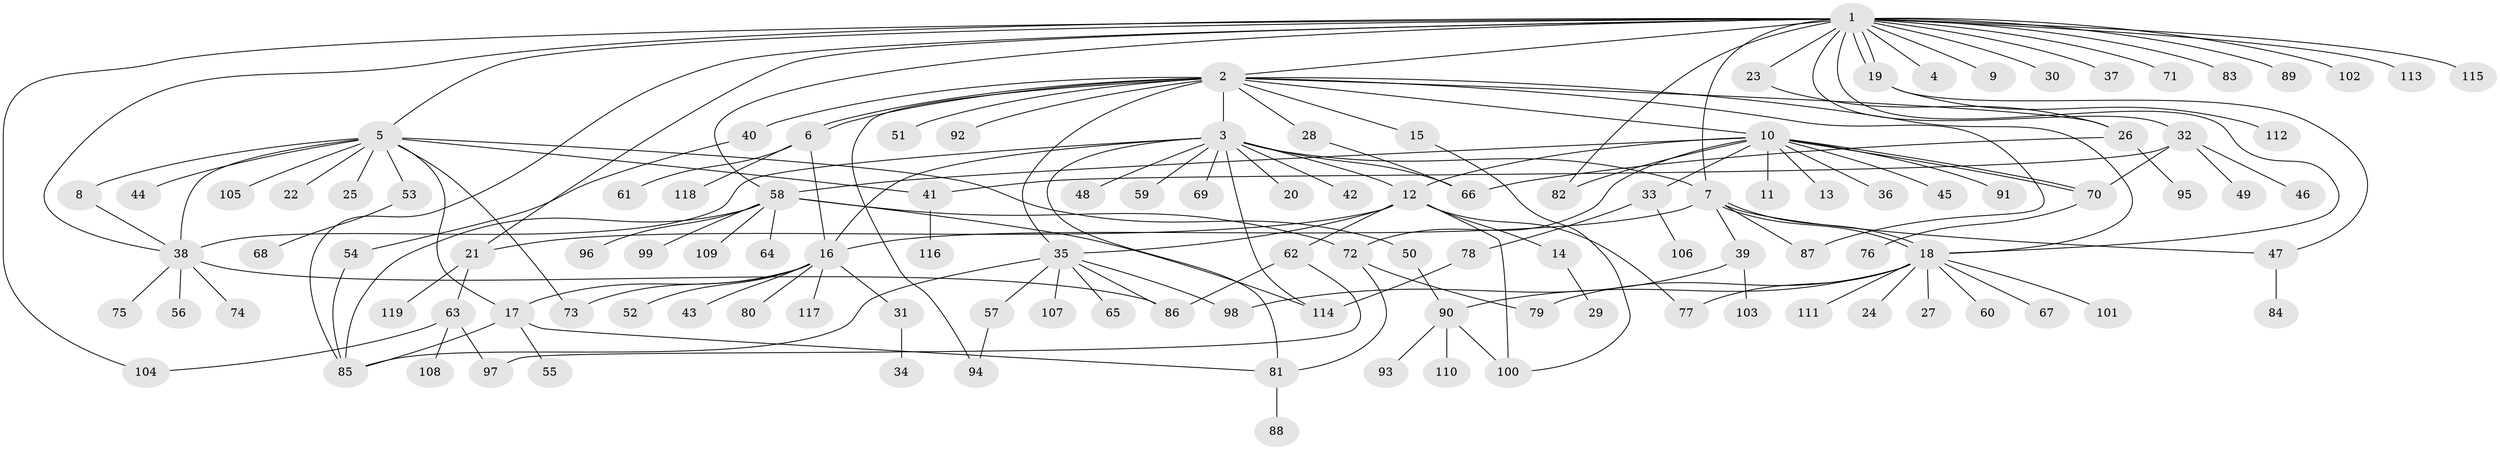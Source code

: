 // coarse degree distribution, {24: 0.010309278350515464, 17: 0.010309278350515464, 11: 0.030927835051546393, 1: 0.5979381443298969, 4: 0.041237113402061855, 15: 0.010309278350515464, 7: 0.020618556701030927, 8: 0.020618556701030927, 2: 0.15463917525773196, 12: 0.010309278350515464, 3: 0.05154639175257732, 6: 0.010309278350515464, 5: 0.020618556701030927, 10: 0.010309278350515464}
// Generated by graph-tools (version 1.1) at 2025/23/03/03/25 07:23:54]
// undirected, 119 vertices, 164 edges
graph export_dot {
graph [start="1"]
  node [color=gray90,style=filled];
  1;
  2;
  3;
  4;
  5;
  6;
  7;
  8;
  9;
  10;
  11;
  12;
  13;
  14;
  15;
  16;
  17;
  18;
  19;
  20;
  21;
  22;
  23;
  24;
  25;
  26;
  27;
  28;
  29;
  30;
  31;
  32;
  33;
  34;
  35;
  36;
  37;
  38;
  39;
  40;
  41;
  42;
  43;
  44;
  45;
  46;
  47;
  48;
  49;
  50;
  51;
  52;
  53;
  54;
  55;
  56;
  57;
  58;
  59;
  60;
  61;
  62;
  63;
  64;
  65;
  66;
  67;
  68;
  69;
  70;
  71;
  72;
  73;
  74;
  75;
  76;
  77;
  78;
  79;
  80;
  81;
  82;
  83;
  84;
  85;
  86;
  87;
  88;
  89;
  90;
  91;
  92;
  93;
  94;
  95;
  96;
  97;
  98;
  99;
  100;
  101;
  102;
  103;
  104;
  105;
  106;
  107;
  108;
  109;
  110;
  111;
  112;
  113;
  114;
  115;
  116;
  117;
  118;
  119;
  1 -- 2;
  1 -- 4;
  1 -- 5;
  1 -- 7;
  1 -- 9;
  1 -- 18;
  1 -- 19;
  1 -- 19;
  1 -- 21;
  1 -- 23;
  1 -- 30;
  1 -- 32;
  1 -- 37;
  1 -- 38;
  1 -- 58;
  1 -- 71;
  1 -- 82;
  1 -- 83;
  1 -- 85;
  1 -- 89;
  1 -- 102;
  1 -- 104;
  1 -- 113;
  1 -- 115;
  2 -- 3;
  2 -- 6;
  2 -- 6;
  2 -- 10;
  2 -- 15;
  2 -- 18;
  2 -- 26;
  2 -- 28;
  2 -- 35;
  2 -- 40;
  2 -- 51;
  2 -- 87;
  2 -- 92;
  2 -- 94;
  3 -- 7;
  3 -- 12;
  3 -- 16;
  3 -- 20;
  3 -- 38;
  3 -- 42;
  3 -- 48;
  3 -- 59;
  3 -- 66;
  3 -- 69;
  3 -- 81;
  3 -- 114;
  5 -- 8;
  5 -- 17;
  5 -- 22;
  5 -- 25;
  5 -- 38;
  5 -- 41;
  5 -- 44;
  5 -- 50;
  5 -- 53;
  5 -- 73;
  5 -- 105;
  6 -- 16;
  6 -- 61;
  6 -- 118;
  7 -- 16;
  7 -- 18;
  7 -- 18;
  7 -- 39;
  7 -- 47;
  7 -- 87;
  8 -- 38;
  10 -- 11;
  10 -- 12;
  10 -- 13;
  10 -- 33;
  10 -- 36;
  10 -- 45;
  10 -- 58;
  10 -- 70;
  10 -- 70;
  10 -- 72;
  10 -- 82;
  10 -- 91;
  12 -- 14;
  12 -- 21;
  12 -- 35;
  12 -- 62;
  12 -- 77;
  12 -- 100;
  14 -- 29;
  15 -- 100;
  16 -- 17;
  16 -- 31;
  16 -- 43;
  16 -- 52;
  16 -- 73;
  16 -- 80;
  16 -- 117;
  17 -- 55;
  17 -- 81;
  17 -- 85;
  18 -- 24;
  18 -- 27;
  18 -- 60;
  18 -- 67;
  18 -- 77;
  18 -- 79;
  18 -- 90;
  18 -- 101;
  18 -- 111;
  19 -- 47;
  19 -- 112;
  21 -- 63;
  21 -- 119;
  23 -- 26;
  26 -- 66;
  26 -- 95;
  28 -- 66;
  31 -- 34;
  32 -- 41;
  32 -- 46;
  32 -- 49;
  32 -- 70;
  33 -- 78;
  33 -- 106;
  35 -- 57;
  35 -- 65;
  35 -- 85;
  35 -- 86;
  35 -- 98;
  35 -- 107;
  38 -- 56;
  38 -- 74;
  38 -- 75;
  38 -- 86;
  39 -- 98;
  39 -- 103;
  40 -- 54;
  41 -- 116;
  47 -- 84;
  50 -- 90;
  53 -- 68;
  54 -- 85;
  57 -- 94;
  58 -- 64;
  58 -- 72;
  58 -- 85;
  58 -- 96;
  58 -- 99;
  58 -- 109;
  58 -- 114;
  62 -- 86;
  62 -- 97;
  63 -- 97;
  63 -- 104;
  63 -- 108;
  70 -- 76;
  72 -- 79;
  72 -- 81;
  78 -- 114;
  81 -- 88;
  90 -- 93;
  90 -- 100;
  90 -- 110;
}
